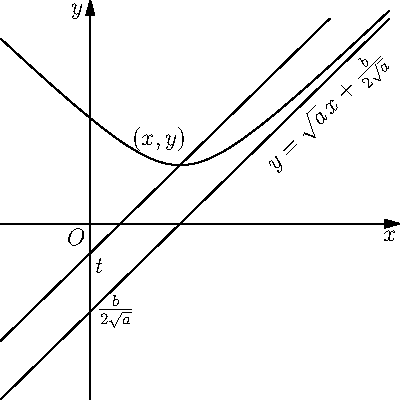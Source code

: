 size(200,IgnoreAspect);
import graph;
import geometry;
real p=3;
real q=4;
real a=1;

real f(real x){return sqrt(a*(x-p)^2+q);}
guide f=graph(f,-3,10);
draw(f);
real b=-2p*a;
real g(real x){return sqrt(a)*x+b/(2sqrt(a));}
guide g=graph(g,-3,10);
draw(rotate(45)*Label("$y=\sqrt{a}\,x+\frac{b}{2\sqrt{a}}$",position=Relative(0.8)),g);
label("$\frac{b}{2\sqrt{a}}$",(0,b/(2sqrt(a))),E);
real t=-1;
real h(real x){return sqrt(a)*x+t;}
guide h=graph(h,-3,8);
draw(h);
point M=intersectionpoint(f,h);
label("$(x,y)$",M,2N+W);
label("$t$",(0,t),SE);
label("$O$",(0,0),SW);
axes("$x$","$y$",Arrow());
